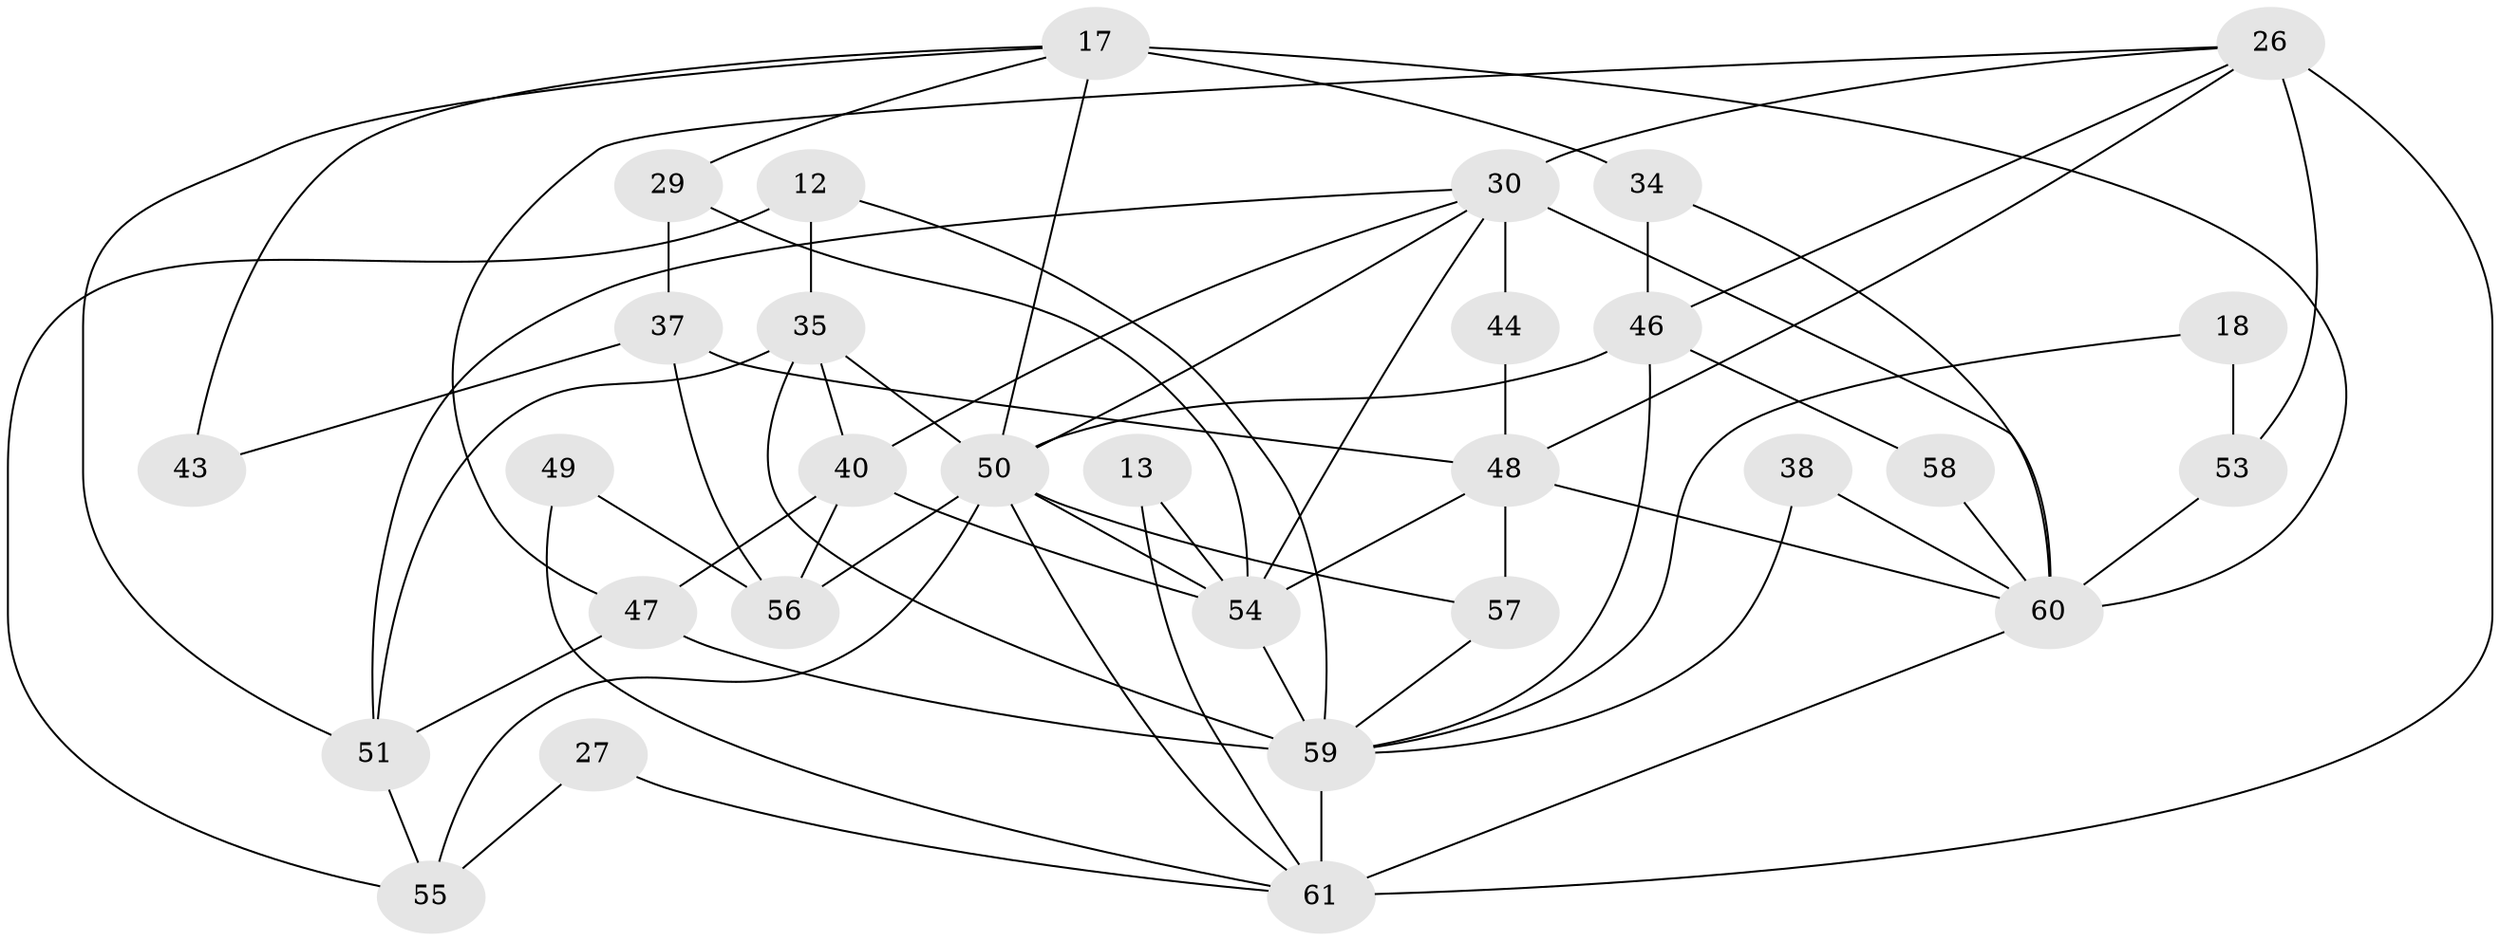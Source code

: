 // original degree distribution, {3: 0.26229508196721313, 4: 0.22950819672131148, 5: 0.22950819672131148, 2: 0.14754098360655737, 7: 0.03278688524590164, 6: 0.08196721311475409, 8: 0.01639344262295082}
// Generated by graph-tools (version 1.1) at 2025/54/03/04/25 21:54:34]
// undirected, 30 vertices, 66 edges
graph export_dot {
graph [start="1"]
  node [color=gray90,style=filled];
  12;
  13;
  17 [super="+5"];
  18;
  26 [super="+19"];
  27;
  29;
  30 [super="+14+23"];
  34;
  35 [super="+2+16"];
  37 [super="+3"];
  38;
  40 [super="+31"];
  43;
  44 [super="+7"];
  46;
  47 [super="+10"];
  48;
  49;
  50 [super="+45+41+15"];
  51 [super="+20"];
  53 [super="+24"];
  54 [super="+39"];
  55 [super="+28"];
  56;
  57;
  58;
  59 [super="+9+52+21"];
  60 [super="+6+42+32"];
  61 [super="+8+1+25+33"];
  12 -- 55 [weight=2];
  12 -- 35 [weight=2];
  12 -- 59;
  13 -- 61;
  13 -- 54;
  17 -- 34 [weight=2];
  17 -- 29;
  17 -- 43;
  17 -- 51;
  17 -- 60;
  17 -- 50;
  18 -- 53;
  18 -- 59;
  26 -- 46;
  26 -- 47;
  26 -- 53 [weight=2];
  26 -- 48;
  26 -- 61 [weight=2];
  26 -- 30;
  27 -- 55 [weight=2];
  27 -- 61;
  29 -- 37 [weight=2];
  29 -- 54;
  30 -- 51;
  30 -- 60 [weight=2];
  30 -- 54;
  30 -- 40;
  30 -- 44 [weight=2];
  30 -- 50;
  34 -- 46;
  34 -- 60;
  35 -- 51;
  35 -- 40;
  35 -- 59;
  35 -- 50;
  37 -- 48;
  37 -- 56 [weight=2];
  37 -- 43;
  38 -- 59;
  38 -- 60;
  40 -- 47;
  40 -- 56 [weight=2];
  40 -- 54;
  44 -- 48;
  46 -- 58;
  46 -- 59;
  46 -- 50;
  47 -- 51;
  47 -- 59 [weight=2];
  48 -- 54;
  48 -- 57;
  48 -- 60;
  49 -- 56;
  49 -- 61;
  50 -- 57;
  50 -- 55;
  50 -- 61 [weight=3];
  50 -- 56;
  50 -- 54 [weight=2];
  51 -- 55;
  53 -- 60 [weight=3];
  54 -- 59;
  57 -- 59;
  58 -- 60;
  59 -- 61 [weight=4];
  60 -- 61 [weight=3];
}
